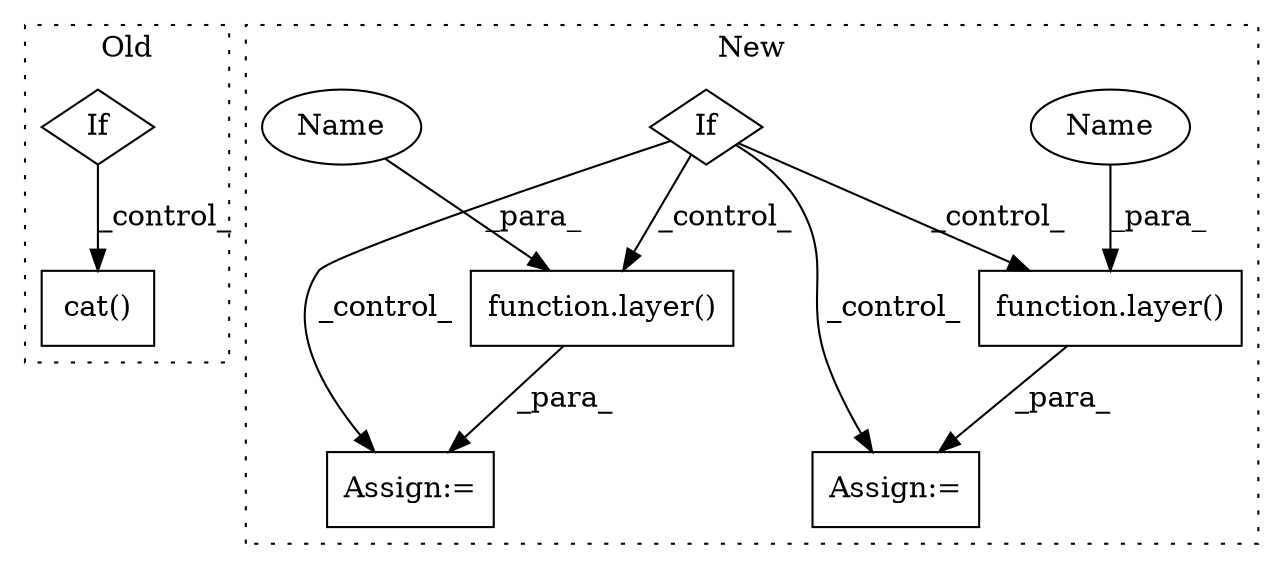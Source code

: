 digraph G {
subgraph cluster0 {
1 [label="cat()" a="75" s="10015,10041" l="10,8" shape="box"];
5 [label="If" a="96" s="9947,9987" l="3,18" shape="diamond"];
label = "Old";
style="dotted";
}
subgraph cluster1 {
2 [label="function.layer()" a="75" s="8565,8590" l="6,1" shape="box"];
3 [label="If" a="96" s="8518,8543" l="3,18" shape="diamond"];
4 [label="Assign:=" a="68" s="8562" l="3" shape="box"];
6 [label="function.layer()" a="75" s="8630,8650" l="6,1" shape="box"];
7 [label="Assign:=" a="68" s="8627" l="3" shape="box"];
8 [label="Name" a="87" s="8639" l="11" shape="ellipse"];
9 [label="Name" a="87" s="8579" l="11" shape="ellipse"];
label = "New";
style="dotted";
}
2 -> 4 [label="_para_"];
3 -> 7 [label="_control_"];
3 -> 4 [label="_control_"];
3 -> 2 [label="_control_"];
3 -> 6 [label="_control_"];
5 -> 1 [label="_control_"];
6 -> 7 [label="_para_"];
8 -> 6 [label="_para_"];
9 -> 2 [label="_para_"];
}